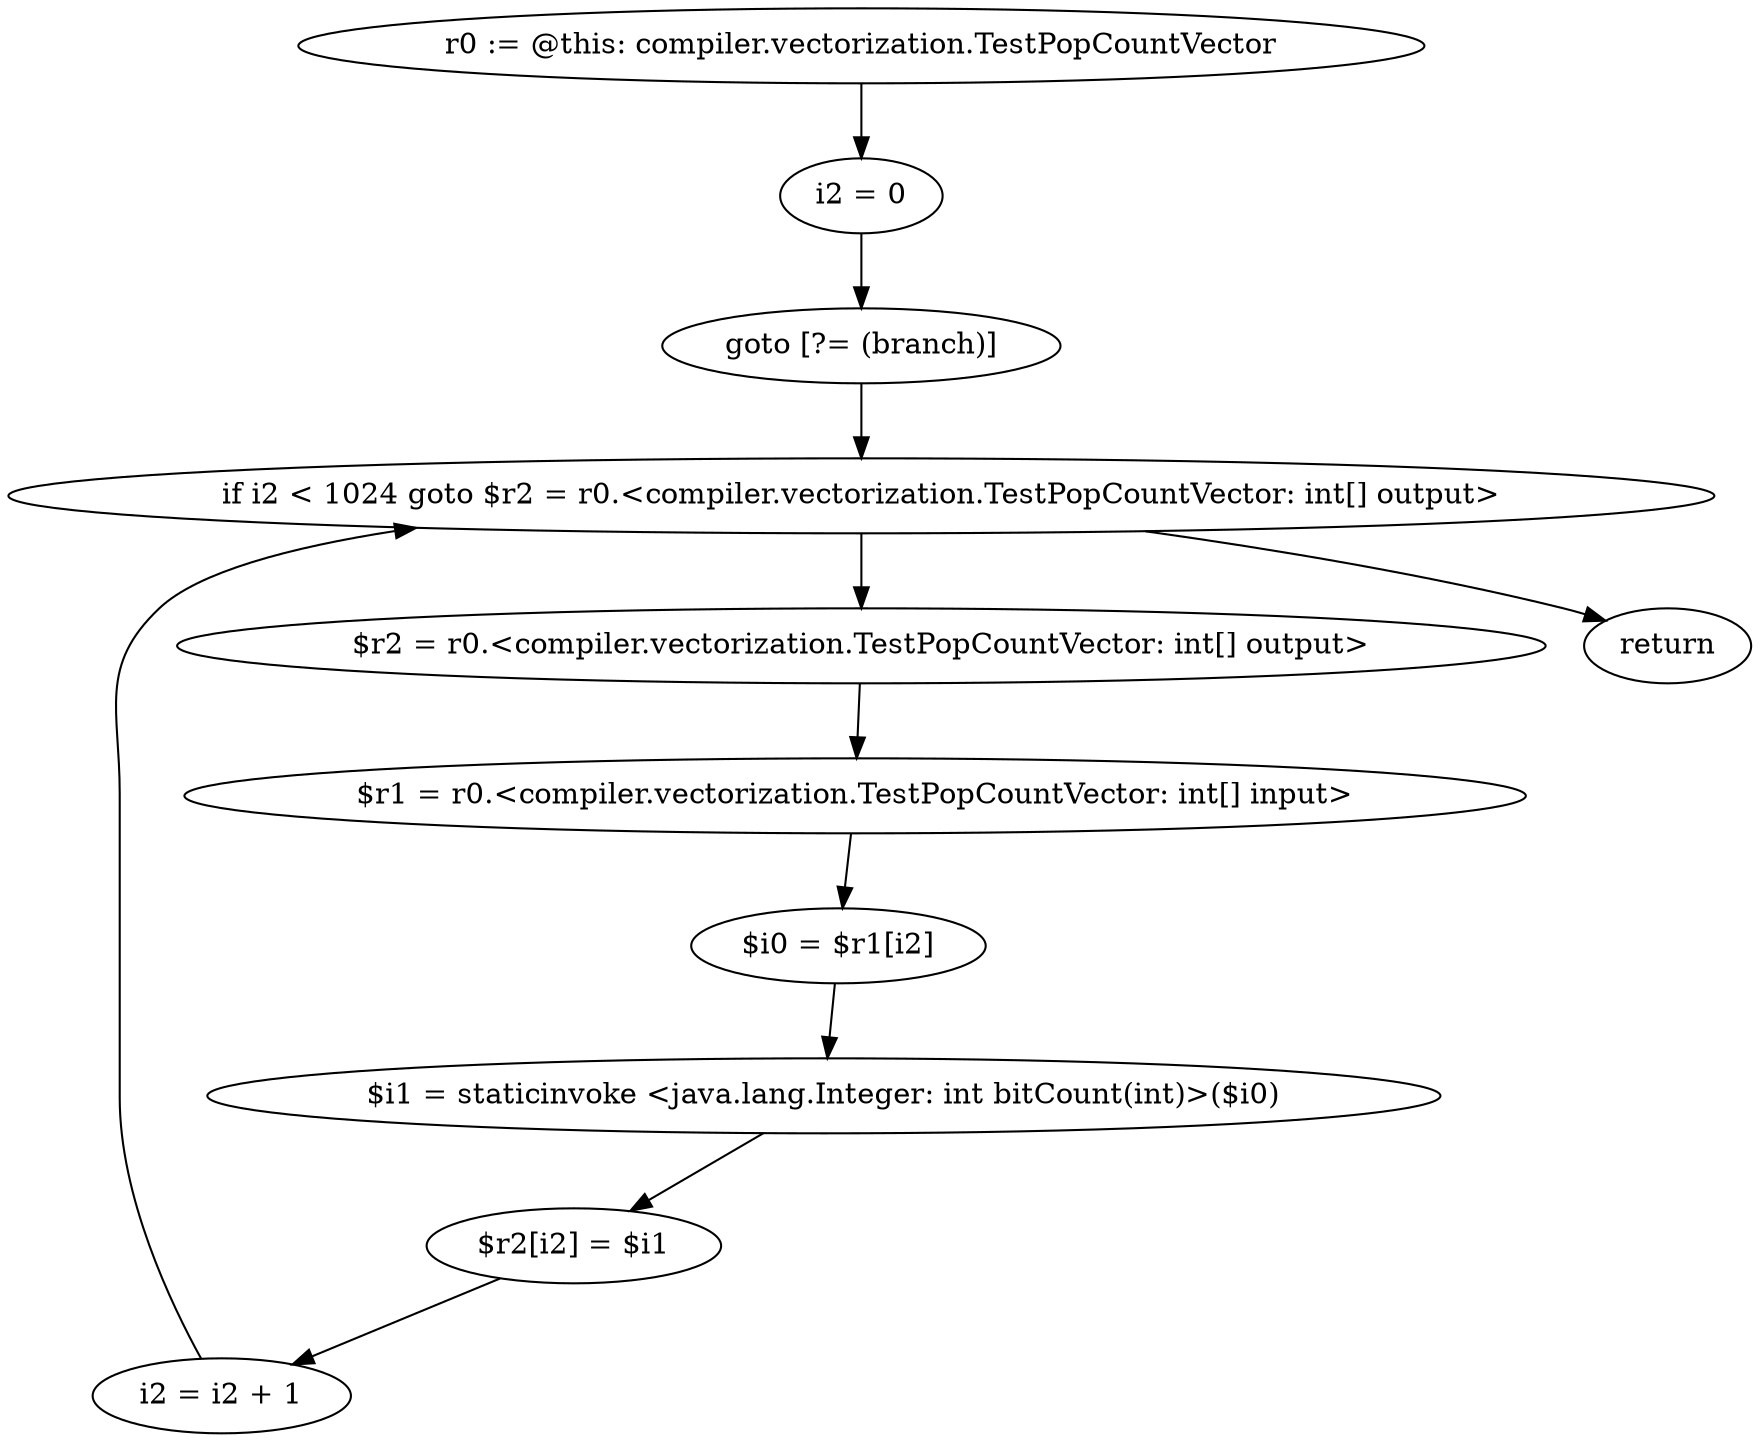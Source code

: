 digraph "unitGraph" {
    "r0 := @this: compiler.vectorization.TestPopCountVector"
    "i2 = 0"
    "goto [?= (branch)]"
    "$r2 = r0.<compiler.vectorization.TestPopCountVector: int[] output>"
    "$r1 = r0.<compiler.vectorization.TestPopCountVector: int[] input>"
    "$i0 = $r1[i2]"
    "$i1 = staticinvoke <java.lang.Integer: int bitCount(int)>($i0)"
    "$r2[i2] = $i1"
    "i2 = i2 + 1"
    "if i2 < 1024 goto $r2 = r0.<compiler.vectorization.TestPopCountVector: int[] output>"
    "return"
    "r0 := @this: compiler.vectorization.TestPopCountVector"->"i2 = 0";
    "i2 = 0"->"goto [?= (branch)]";
    "goto [?= (branch)]"->"if i2 < 1024 goto $r2 = r0.<compiler.vectorization.TestPopCountVector: int[] output>";
    "$r2 = r0.<compiler.vectorization.TestPopCountVector: int[] output>"->"$r1 = r0.<compiler.vectorization.TestPopCountVector: int[] input>";
    "$r1 = r0.<compiler.vectorization.TestPopCountVector: int[] input>"->"$i0 = $r1[i2]";
    "$i0 = $r1[i2]"->"$i1 = staticinvoke <java.lang.Integer: int bitCount(int)>($i0)";
    "$i1 = staticinvoke <java.lang.Integer: int bitCount(int)>($i0)"->"$r2[i2] = $i1";
    "$r2[i2] = $i1"->"i2 = i2 + 1";
    "i2 = i2 + 1"->"if i2 < 1024 goto $r2 = r0.<compiler.vectorization.TestPopCountVector: int[] output>";
    "if i2 < 1024 goto $r2 = r0.<compiler.vectorization.TestPopCountVector: int[] output>"->"return";
    "if i2 < 1024 goto $r2 = r0.<compiler.vectorization.TestPopCountVector: int[] output>"->"$r2 = r0.<compiler.vectorization.TestPopCountVector: int[] output>";
}
